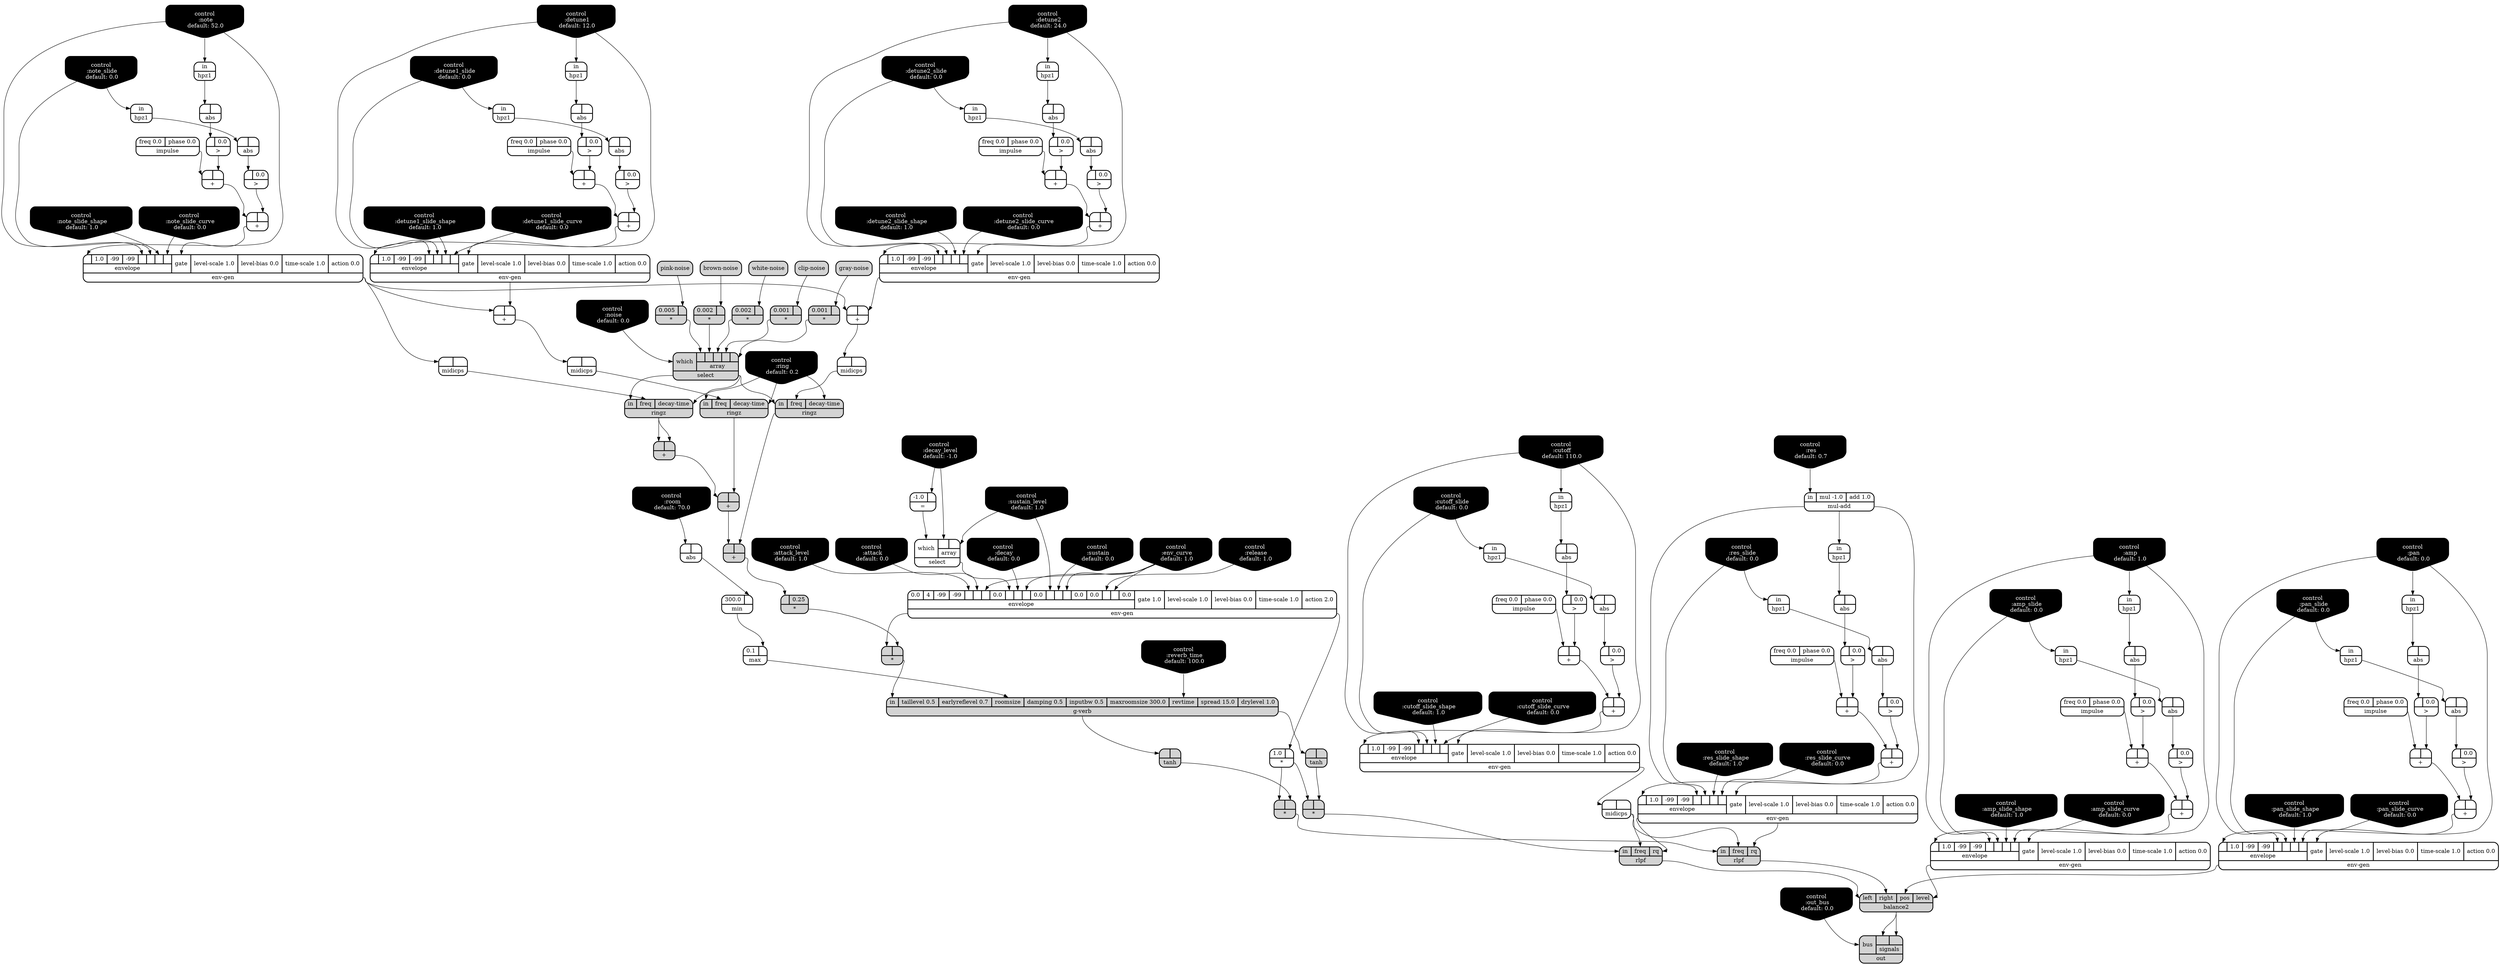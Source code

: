 digraph synthdef {
49 [label = "{{ <a> 0.005|<b> } |<__UG_NAME__>* }" style="filled, bold, rounded"  shape=record rankdir=LR];
50 [label = "{{ <a> 0.002|<b> } |<__UG_NAME__>* }" style="filled, bold, rounded"  shape=record rankdir=LR];
52 [label = "{{ <a> 0.002|<b> } |<__UG_NAME__>* }" style="filled, bold, rounded"  shape=record rankdir=LR];
54 [label = "{{ <a> 0.001|<b> } |<__UG_NAME__>* }" style="filled, bold, rounded"  shape=record rankdir=LR];
56 [label = "{{ <a> 0.001|<b> } |<__UG_NAME__>* }" style="filled, bold, rounded"  shape=record rankdir=LR];
95 [label = "{{ <a> |<b> 0.25} |<__UG_NAME__>* }" style="filled, bold, rounded"  shape=record rankdir=LR];
102 [label = "{{ <a> 1.0|<b> } |<__UG_NAME__>* }" style="bold, rounded" shape=record rankdir=LR];
103 [label = "{{ <a> |<b> } |<__UG_NAME__>* }" style="filled, bold, rounded"  shape=record rankdir=LR];
109 [label = "{{ <a> |<b> } |<__UG_NAME__>* }" style="filled, bold, rounded"  shape=record rankdir=LR];
132 [label = "{{ <a> |<b> } |<__UG_NAME__>* }" style="filled, bold, rounded"  shape=record rankdir=LR];
59 [label = "{{ <a> |<b> } |<__UG_NAME__>+ }" style="bold, rounded" shape=record rankdir=LR];
63 [label = "{{ <a> |<b> } |<__UG_NAME__>+ }" style="bold, rounded" shape=record rankdir=LR];
67 [label = "{{ <a> |<b> } |<__UG_NAME__>+ }" style="filled, bold, rounded"  shape=record rankdir=LR];
71 [label = "{{ <a> |<b> } |<__UG_NAME__>+ }" style="bold, rounded" shape=record rankdir=LR];
75 [label = "{{ <a> |<b> } |<__UG_NAME__>+ }" style="bold, rounded" shape=record rankdir=LR];
77 [label = "{{ <a> |<b> } |<__UG_NAME__>+ }" style="bold, rounded" shape=record rankdir=LR];
80 [label = "{{ <a> |<b> } |<__UG_NAME__>+ }" style="filled, bold, rounded"  shape=record rankdir=LR];
85 [label = "{{ <a> |<b> } |<__UG_NAME__>+ }" style="bold, rounded" shape=record rankdir=LR];
89 [label = "{{ <a> |<b> } |<__UG_NAME__>+ }" style="bold, rounded" shape=record rankdir=LR];
91 [label = "{{ <a> |<b> } |<__UG_NAME__>+ }" style="bold, rounded" shape=record rankdir=LR];
94 [label = "{{ <a> |<b> } |<__UG_NAME__>+ }" style="filled, bold, rounded"  shape=record rankdir=LR];
114 [label = "{{ <a> |<b> } |<__UG_NAME__>+ }" style="bold, rounded" shape=record rankdir=LR];
118 [label = "{{ <a> |<b> } |<__UG_NAME__>+ }" style="bold, rounded" shape=record rankdir=LR];
126 [label = "{{ <a> |<b> } |<__UG_NAME__>+ }" style="bold, rounded" shape=record rankdir=LR];
128 [label = "{{ <a> |<b> } |<__UG_NAME__>+ }" style="bold, rounded" shape=record rankdir=LR];
138 [label = "{{ <a> |<b> } |<__UG_NAME__>+ }" style="bold, rounded" shape=record rankdir=LR];
142 [label = "{{ <a> |<b> } |<__UG_NAME__>+ }" style="bold, rounded" shape=record rankdir=LR];
145 [label = "{{ <a> |<b> } |<__UG_NAME__>+ }" style="bold, rounded" shape=record rankdir=LR];
149 [label = "{{ <a> |<b> } |<__UG_NAME__>+ }" style="bold, rounded" shape=record rankdir=LR];
99 [label = "{{ <a> -1.0|<b> } |<__UG_NAME__>= }" style="bold, rounded" shape=record rankdir=LR];
46 [label = "{{ <a> |<b> 0.0} |<__UG_NAME__>\> }" style="bold, rounded" shape=record rankdir=LR];
62 [label = "{{ <a> |<b> 0.0} |<__UG_NAME__>\> }" style="bold, rounded" shape=record rankdir=LR];
70 [label = "{{ <a> |<b> 0.0} |<__UG_NAME__>\> }" style="bold, rounded" shape=record rankdir=LR];
74 [label = "{{ <a> |<b> 0.0} |<__UG_NAME__>\> }" style="bold, rounded" shape=record rankdir=LR];
84 [label = "{{ <a> |<b> 0.0} |<__UG_NAME__>\> }" style="bold, rounded" shape=record rankdir=LR];
88 [label = "{{ <a> |<b> 0.0} |<__UG_NAME__>\> }" style="bold, rounded" shape=record rankdir=LR];
98 [label = "{{ <a> |<b> 0.0} |<__UG_NAME__>\> }" style="bold, rounded" shape=record rankdir=LR];
113 [label = "{{ <a> |<b> 0.0} |<__UG_NAME__>\> }" style="bold, rounded" shape=record rankdir=LR];
117 [label = "{{ <a> |<b> 0.0} |<__UG_NAME__>\> }" style="bold, rounded" shape=record rankdir=LR];
125 [label = "{{ <a> |<b> 0.0} |<__UG_NAME__>\> }" style="bold, rounded" shape=record rankdir=LR];
127 [label = "{{ <a> |<b> 0.0} |<__UG_NAME__>\> }" style="bold, rounded" shape=record rankdir=LR];
137 [label = "{{ <a> |<b> 0.0} |<__UG_NAME__>\> }" style="bold, rounded" shape=record rankdir=LR];
141 [label = "{{ <a> |<b> 0.0} |<__UG_NAME__>\> }" style="bold, rounded" shape=record rankdir=LR];
148 [label = "{{ <a> |<b> 0.0} |<__UG_NAME__>\> }" style="bold, rounded" shape=record rankdir=LR];
42 [label = "{{ <a> |<b> } |<__UG_NAME__>abs }" style="bold, rounded" shape=record rankdir=LR];
45 [label = "{{ <a> |<b> } |<__UG_NAME__>abs }" style="bold, rounded" shape=record rankdir=LR];
61 [label = "{{ <a> |<b> } |<__UG_NAME__>abs }" style="bold, rounded" shape=record rankdir=LR];
69 [label = "{{ <a> |<b> } |<__UG_NAME__>abs }" style="bold, rounded" shape=record rankdir=LR];
73 [label = "{{ <a> |<b> } |<__UG_NAME__>abs }" style="bold, rounded" shape=record rankdir=LR];
83 [label = "{{ <a> |<b> } |<__UG_NAME__>abs }" style="bold, rounded" shape=record rankdir=LR];
87 [label = "{{ <a> |<b> } |<__UG_NAME__>abs }" style="bold, rounded" shape=record rankdir=LR];
97 [label = "{{ <a> |<b> } |<__UG_NAME__>abs }" style="bold, rounded" shape=record rankdir=LR];
104 [label = "{{ <a> |<b> } |<__UG_NAME__>abs }" style="bold, rounded" shape=record rankdir=LR];
112 [label = "{{ <a> |<b> } |<__UG_NAME__>abs }" style="bold, rounded" shape=record rankdir=LR];
116 [label = "{{ <a> |<b> } |<__UG_NAME__>abs }" style="bold, rounded" shape=record rankdir=LR];
124 [label = "{{ <a> |<b> } |<__UG_NAME__>abs }" style="bold, rounded" shape=record rankdir=LR];
136 [label = "{{ <a> |<b> } |<__UG_NAME__>abs }" style="bold, rounded" shape=record rankdir=LR];
140 [label = "{{ <a> |<b> } |<__UG_NAME__>abs }" style="bold, rounded" shape=record rankdir=LR];
147 [label = "{{ <a> |<b> } |<__UG_NAME__>abs }" style="bold, rounded" shape=record rankdir=LR];
151 [label = "{{ <left> left|<right> right|<pos> pos|<level> level} |<__UG_NAME__>balance2 }" style="filled, bold, rounded"  shape=record rankdir=LR];
47 [label = "{<__UG_NAME__>brown-noise }" style="filled, bold, rounded"  shape=record rankdir=LR];
53 [label = "{<__UG_NAME__>clip-noise }" style="filled, bold, rounded"  shape=record rankdir=LR];
0 [label = "control
 :note
 default: 52.0" shape=invhouse style="rounded, filled, bold" fillcolor=black fontcolor=white ]; 
1 [label = "control
 :note_slide
 default: 0.0" shape=invhouse style="rounded, filled, bold" fillcolor=black fontcolor=white ]; 
2 [label = "control
 :note_slide_shape
 default: 1.0" shape=invhouse style="rounded, filled, bold" fillcolor=black fontcolor=white ]; 
3 [label = "control
 :note_slide_curve
 default: 0.0" shape=invhouse style="rounded, filled, bold" fillcolor=black fontcolor=white ]; 
4 [label = "control
 :amp
 default: 1.0" shape=invhouse style="rounded, filled, bold" fillcolor=black fontcolor=white ]; 
5 [label = "control
 :amp_slide
 default: 0.0" shape=invhouse style="rounded, filled, bold" fillcolor=black fontcolor=white ]; 
6 [label = "control
 :amp_slide_shape
 default: 1.0" shape=invhouse style="rounded, filled, bold" fillcolor=black fontcolor=white ]; 
7 [label = "control
 :amp_slide_curve
 default: 0.0" shape=invhouse style="rounded, filled, bold" fillcolor=black fontcolor=white ]; 
8 [label = "control
 :pan
 default: 0.0" shape=invhouse style="rounded, filled, bold" fillcolor=black fontcolor=white ]; 
9 [label = "control
 :pan_slide
 default: 0.0" shape=invhouse style="rounded, filled, bold" fillcolor=black fontcolor=white ]; 
10 [label = "control
 :pan_slide_shape
 default: 1.0" shape=invhouse style="rounded, filled, bold" fillcolor=black fontcolor=white ]; 
11 [label = "control
 :pan_slide_curve
 default: 0.0" shape=invhouse style="rounded, filled, bold" fillcolor=black fontcolor=white ]; 
12 [label = "control
 :attack
 default: 0.0" shape=invhouse style="rounded, filled, bold" fillcolor=black fontcolor=white ]; 
13 [label = "control
 :decay
 default: 0.0" shape=invhouse style="rounded, filled, bold" fillcolor=black fontcolor=white ]; 
14 [label = "control
 :sustain
 default: 0.0" shape=invhouse style="rounded, filled, bold" fillcolor=black fontcolor=white ]; 
15 [label = "control
 :release
 default: 1.0" shape=invhouse style="rounded, filled, bold" fillcolor=black fontcolor=white ]; 
16 [label = "control
 :attack_level
 default: 1.0" shape=invhouse style="rounded, filled, bold" fillcolor=black fontcolor=white ]; 
17 [label = "control
 :decay_level
 default: -1.0" shape=invhouse style="rounded, filled, bold" fillcolor=black fontcolor=white ]; 
18 [label = "control
 :sustain_level
 default: 1.0" shape=invhouse style="rounded, filled, bold" fillcolor=black fontcolor=white ]; 
19 [label = "control
 :env_curve
 default: 1.0" shape=invhouse style="rounded, filled, bold" fillcolor=black fontcolor=white ]; 
20 [label = "control
 :cutoff
 default: 110.0" shape=invhouse style="rounded, filled, bold" fillcolor=black fontcolor=white ]; 
21 [label = "control
 :cutoff_slide
 default: 0.0" shape=invhouse style="rounded, filled, bold" fillcolor=black fontcolor=white ]; 
22 [label = "control
 :cutoff_slide_shape
 default: 1.0" shape=invhouse style="rounded, filled, bold" fillcolor=black fontcolor=white ]; 
23 [label = "control
 :cutoff_slide_curve
 default: 0.0" shape=invhouse style="rounded, filled, bold" fillcolor=black fontcolor=white ]; 
24 [label = "control
 :res
 default: 0.7" shape=invhouse style="rounded, filled, bold" fillcolor=black fontcolor=white ]; 
25 [label = "control
 :res_slide
 default: 0.0" shape=invhouse style="rounded, filled, bold" fillcolor=black fontcolor=white ]; 
26 [label = "control
 :res_slide_shape
 default: 1.0" shape=invhouse style="rounded, filled, bold" fillcolor=black fontcolor=white ]; 
27 [label = "control
 :res_slide_curve
 default: 0.0" shape=invhouse style="rounded, filled, bold" fillcolor=black fontcolor=white ]; 
28 [label = "control
 :detune1
 default: 12.0" shape=invhouse style="rounded, filled, bold" fillcolor=black fontcolor=white ]; 
29 [label = "control
 :detune1_slide
 default: 0.0" shape=invhouse style="rounded, filled, bold" fillcolor=black fontcolor=white ]; 
30 [label = "control
 :detune1_slide_shape
 default: 1.0" shape=invhouse style="rounded, filled, bold" fillcolor=black fontcolor=white ]; 
31 [label = "control
 :detune1_slide_curve
 default: 0.0" shape=invhouse style="rounded, filled, bold" fillcolor=black fontcolor=white ]; 
32 [label = "control
 :detune2
 default: 24.0" shape=invhouse style="rounded, filled, bold" fillcolor=black fontcolor=white ]; 
33 [label = "control
 :detune2_slide
 default: 0.0" shape=invhouse style="rounded, filled, bold" fillcolor=black fontcolor=white ]; 
34 [label = "control
 :detune2_slide_shape
 default: 1.0" shape=invhouse style="rounded, filled, bold" fillcolor=black fontcolor=white ]; 
35 [label = "control
 :detune2_slide_curve
 default: 0.0" shape=invhouse style="rounded, filled, bold" fillcolor=black fontcolor=white ]; 
36 [label = "control
 :noise
 default: 0.0" shape=invhouse style="rounded, filled, bold" fillcolor=black fontcolor=white ]; 
37 [label = "control
 :ring
 default: 0.2" shape=invhouse style="rounded, filled, bold" fillcolor=black fontcolor=white ]; 
38 [label = "control
 :room
 default: 70.0" shape=invhouse style="rounded, filled, bold" fillcolor=black fontcolor=white ]; 
39 [label = "control
 :reverb_time
 default: 100.0" shape=invhouse style="rounded, filled, bold" fillcolor=black fontcolor=white ]; 
40 [label = "control
 :out_bus
 default: 0.0" shape=invhouse style="rounded, filled, bold" fillcolor=black fontcolor=white ]; 
64 [label = "{{ {{<envelope___control___0>|1.0|-99|-99|<envelope___control___4>|<envelope___control___5>|<envelope___control___6>|<envelope___control___7>}|envelope}|<gate> gate|<level____scale> level-scale 1.0|<level____bias> level-bias 0.0|<time____scale> time-scale 1.0|<action> action 0.0} |<__UG_NAME__>env-gen }" style="bold, rounded" shape=record rankdir=LR];
76 [label = "{{ {{<envelope___control___0>|1.0|-99|-99|<envelope___control___4>|<envelope___control___5>|<envelope___control___6>|<envelope___control___7>}|envelope}|<gate> gate|<level____scale> level-scale 1.0|<level____bias> level-bias 0.0|<time____scale> time-scale 1.0|<action> action 0.0} |<__UG_NAME__>env-gen }" style="bold, rounded" shape=record rankdir=LR];
90 [label = "{{ {{<envelope___control___0>|1.0|-99|-99|<envelope___control___4>|<envelope___control___5>|<envelope___control___6>|<envelope___control___7>}|envelope}|<gate> gate|<level____scale> level-scale 1.0|<level____bias> level-bias 0.0|<time____scale> time-scale 1.0|<action> action 0.0} |<__UG_NAME__>env-gen }" style="bold, rounded" shape=record rankdir=LR];
101 [label = "{{ {{0.0|4|-99|-99|<envelope___control___4>|<envelope___control___5>|<envelope___control___6>|0.0|<envelope___select___8>|<envelope___control___9>|<envelope___control___10>|0.0|<envelope___control___12>|<envelope___control___13>|<envelope___control___14>|0.0|0.0|<envelope___control___17>|<envelope___control___18>|0.0}|envelope}|<gate> gate 1.0|<level____scale> level-scale 1.0|<level____bias> level-bias 0.0|<time____scale> time-scale 1.0|<action> action 2.0} |<__UG_NAME__>env-gen }" style="bold, rounded" shape=record rankdir=LR];
119 [label = "{{ {{<envelope___control___0>|1.0|-99|-99|<envelope___control___4>|<envelope___control___5>|<envelope___control___6>|<envelope___control___7>}|envelope}|<gate> gate|<level____scale> level-scale 1.0|<level____bias> level-bias 0.0|<time____scale> time-scale 1.0|<action> action 0.0} |<__UG_NAME__>env-gen }" style="bold, rounded" shape=record rankdir=LR];
129 [label = "{{ {{<envelope___mul____add___0>|1.0|-99|-99|<envelope___mul____add___4>|<envelope___control___5>|<envelope___control___6>|<envelope___control___7>}|envelope}|<gate> gate|<level____scale> level-scale 1.0|<level____bias> level-bias 0.0|<time____scale> time-scale 1.0|<action> action 0.0} |<__UG_NAME__>env-gen }" style="bold, rounded" shape=record rankdir=LR];
143 [label = "{{ {{<envelope___control___0>|1.0|-99|-99|<envelope___control___4>|<envelope___control___5>|<envelope___control___6>|<envelope___control___7>}|envelope}|<gate> gate|<level____scale> level-scale 1.0|<level____bias> level-bias 0.0|<time____scale> time-scale 1.0|<action> action 0.0} |<__UG_NAME__>env-gen }" style="bold, rounded" shape=record rankdir=LR];
150 [label = "{{ {{<envelope___control___0>|1.0|-99|-99|<envelope___control___4>|<envelope___control___5>|<envelope___control___6>|<envelope___control___7>}|envelope}|<gate> gate|<level____scale> level-scale 1.0|<level____bias> level-bias 0.0|<time____scale> time-scale 1.0|<action> action 0.0} |<__UG_NAME__>env-gen }" style="bold, rounded" shape=record rankdir=LR];
107 [label = "{{ <in> in|<taillevel> taillevel 0.5|<earlyreflevel> earlyreflevel 0.7|<roomsize> roomsize|<damping> damping 0.5|<inputbw> inputbw 0.5|<maxroomsize> maxroomsize 300.0|<revtime> revtime|<spread> spread 15.0|<drylevel> drylevel 1.0} |<__UG_NAME__>g-verb }" style="filled, bold, rounded"  shape=record rankdir=LR];
55 [label = "{<__UG_NAME__>gray-noise }" style="filled, bold, rounded"  shape=record rankdir=LR];
41 [label = "{{ <in> in} |<__UG_NAME__>hpz1 }" style="bold, rounded" shape=record rankdir=LR];
44 [label = "{{ <in> in} |<__UG_NAME__>hpz1 }" style="bold, rounded" shape=record rankdir=LR];
60 [label = "{{ <in> in} |<__UG_NAME__>hpz1 }" style="bold, rounded" shape=record rankdir=LR];
68 [label = "{{ <in> in} |<__UG_NAME__>hpz1 }" style="bold, rounded" shape=record rankdir=LR];
72 [label = "{{ <in> in} |<__UG_NAME__>hpz1 }" style="bold, rounded" shape=record rankdir=LR];
82 [label = "{{ <in> in} |<__UG_NAME__>hpz1 }" style="bold, rounded" shape=record rankdir=LR];
86 [label = "{{ <in> in} |<__UG_NAME__>hpz1 }" style="bold, rounded" shape=record rankdir=LR];
96 [label = "{{ <in> in} |<__UG_NAME__>hpz1 }" style="bold, rounded" shape=record rankdir=LR];
111 [label = "{{ <in> in} |<__UG_NAME__>hpz1 }" style="bold, rounded" shape=record rankdir=LR];
115 [label = "{{ <in> in} |<__UG_NAME__>hpz1 }" style="bold, rounded" shape=record rankdir=LR];
123 [label = "{{ <in> in} |<__UG_NAME__>hpz1 }" style="bold, rounded" shape=record rankdir=LR];
135 [label = "{{ <in> in} |<__UG_NAME__>hpz1 }" style="bold, rounded" shape=record rankdir=LR];
139 [label = "{{ <in> in} |<__UG_NAME__>hpz1 }" style="bold, rounded" shape=record rankdir=LR];
146 [label = "{{ <in> in} |<__UG_NAME__>hpz1 }" style="bold, rounded" shape=record rankdir=LR];
43 [label = "{{ <freq> freq 0.0|<phase> phase 0.0} |<__UG_NAME__>impulse }" style="bold, rounded" shape=record rankdir=LR];
58 [label = "{{ <freq> freq 0.0|<phase> phase 0.0} |<__UG_NAME__>impulse }" style="bold, rounded" shape=record rankdir=LR];
81 [label = "{{ <freq> freq 0.0|<phase> phase 0.0} |<__UG_NAME__>impulse }" style="bold, rounded" shape=record rankdir=LR];
110 [label = "{{ <freq> freq 0.0|<phase> phase 0.0} |<__UG_NAME__>impulse }" style="bold, rounded" shape=record rankdir=LR];
121 [label = "{{ <freq> freq 0.0|<phase> phase 0.0} |<__UG_NAME__>impulse }" style="bold, rounded" shape=record rankdir=LR];
134 [label = "{{ <freq> freq 0.0|<phase> phase 0.0} |<__UG_NAME__>impulse }" style="bold, rounded" shape=record rankdir=LR];
144 [label = "{{ <freq> freq 0.0|<phase> phase 0.0} |<__UG_NAME__>impulse }" style="bold, rounded" shape=record rankdir=LR];
106 [label = "{{ <a> 0.1|<b> } |<__UG_NAME__>max }" style="bold, rounded" shape=record rankdir=LR];
65 [label = "{{ <a> |<b> } |<__UG_NAME__>midicps }" style="bold, rounded" shape=record rankdir=LR];
78 [label = "{{ <a> |<b> } |<__UG_NAME__>midicps }" style="bold, rounded" shape=record rankdir=LR];
92 [label = "{{ <a> |<b> } |<__UG_NAME__>midicps }" style="bold, rounded" shape=record rankdir=LR];
120 [label = "{{ <a> |<b> } |<__UG_NAME__>midicps }" style="bold, rounded" shape=record rankdir=LR];
105 [label = "{{ <a> 300.0|<b> } |<__UG_NAME__>min }" style="bold, rounded" shape=record rankdir=LR];
122 [label = "{{ <in> in|<mul> mul -1.0|<add> add 1.0} |<__UG_NAME__>mul-add }" style="bold, rounded" shape=record rankdir=LR];
152 [label = "{{ <bus> bus|{{<signals___balance2___0>|<signals___balance2___1>}|signals}} |<__UG_NAME__>out }" style="filled, bold, rounded"  shape=record rankdir=LR];
48 [label = "{<__UG_NAME__>pink-noise }" style="filled, bold, rounded"  shape=record rankdir=LR];
66 [label = "{{ <in> in|<freq> freq|<decay____time> decay-time} |<__UG_NAME__>ringz }" style="filled, bold, rounded"  shape=record rankdir=LR];
79 [label = "{{ <in> in|<freq> freq|<decay____time> decay-time} |<__UG_NAME__>ringz }" style="filled, bold, rounded"  shape=record rankdir=LR];
93 [label = "{{ <in> in|<freq> freq|<decay____time> decay-time} |<__UG_NAME__>ringz }" style="filled, bold, rounded"  shape=record rankdir=LR];
130 [label = "{{ <in> in|<freq> freq|<rq> rq} |<__UG_NAME__>rlpf }" style="filled, bold, rounded"  shape=record rankdir=LR];
133 [label = "{{ <in> in|<freq> freq|<rq> rq} |<__UG_NAME__>rlpf }" style="filled, bold, rounded"  shape=record rankdir=LR];
57 [label = "{{ <which> which|{{<array___binary____op____u____gen___0>|<array___binary____op____u____gen___1>|<array___binary____op____u____gen___2>|<array___binary____op____u____gen___3>|<array___binary____op____u____gen___4>}|array}} |<__UG_NAME__>select }" style="filled, bold, rounded"  shape=record rankdir=LR];
100 [label = "{{ <which> which|{{<array___control___0>|<array___control___1>}|array}} |<__UG_NAME__>select }" style="bold, rounded" shape=record rankdir=LR];
108 [label = "{{ <a> |<b> } |<__UG_NAME__>tanh }" style="filled, bold, rounded"  shape=record rankdir=LR];
131 [label = "{{ <a> |<b> } |<__UG_NAME__>tanh }" style="filled, bold, rounded"  shape=record rankdir=LR];
51 [label = "{<__UG_NAME__>white-noise }" style="filled, bold, rounded"  shape=record rankdir=LR];

48:__UG_NAME__ -> 49:b ;
47:__UG_NAME__ -> 50:b ;
51:__UG_NAME__ -> 52:b ;
53:__UG_NAME__ -> 54:b ;
55:__UG_NAME__ -> 56:b ;
94:__UG_NAME__ -> 95:a ;
101:__UG_NAME__ -> 102:b ;
95:__UG_NAME__ -> 103:b ;
101:__UG_NAME__ -> 103:a ;
108:__UG_NAME__ -> 109:b ;
102:__UG_NAME__ -> 109:a ;
131:__UG_NAME__ -> 132:b ;
102:__UG_NAME__ -> 132:a ;
46:__UG_NAME__ -> 59:b ;
58:__UG_NAME__ -> 59:a ;
62:__UG_NAME__ -> 63:b ;
59:__UG_NAME__ -> 63:a ;
66:__UG_NAME__ -> 67:b ;
66:__UG_NAME__ -> 67:a ;
70:__UG_NAME__ -> 71:b ;
43:__UG_NAME__ -> 71:a ;
74:__UG_NAME__ -> 75:b ;
71:__UG_NAME__ -> 75:a ;
76:__UG_NAME__ -> 77:b ;
64:__UG_NAME__ -> 77:a ;
79:__UG_NAME__ -> 80:b ;
67:__UG_NAME__ -> 80:a ;
84:__UG_NAME__ -> 85:b ;
81:__UG_NAME__ -> 85:a ;
88:__UG_NAME__ -> 89:b ;
85:__UG_NAME__ -> 89:a ;
90:__UG_NAME__ -> 91:b ;
64:__UG_NAME__ -> 91:a ;
93:__UG_NAME__ -> 94:b ;
80:__UG_NAME__ -> 94:a ;
113:__UG_NAME__ -> 114:b ;
110:__UG_NAME__ -> 114:a ;
117:__UG_NAME__ -> 118:b ;
114:__UG_NAME__ -> 118:a ;
125:__UG_NAME__ -> 126:b ;
121:__UG_NAME__ -> 126:a ;
127:__UG_NAME__ -> 128:b ;
126:__UG_NAME__ -> 128:a ;
137:__UG_NAME__ -> 138:b ;
134:__UG_NAME__ -> 138:a ;
141:__UG_NAME__ -> 142:b ;
138:__UG_NAME__ -> 142:a ;
98:__UG_NAME__ -> 145:b ;
144:__UG_NAME__ -> 145:a ;
148:__UG_NAME__ -> 149:b ;
145:__UG_NAME__ -> 149:a ;
17:__UG_NAME__ -> 99:b ;
45:__UG_NAME__ -> 46:a ;
61:__UG_NAME__ -> 62:a ;
69:__UG_NAME__ -> 70:a ;
73:__UG_NAME__ -> 74:a ;
83:__UG_NAME__ -> 84:a ;
87:__UG_NAME__ -> 88:a ;
97:__UG_NAME__ -> 98:a ;
112:__UG_NAME__ -> 113:a ;
116:__UG_NAME__ -> 117:a ;
124:__UG_NAME__ -> 125:a ;
42:__UG_NAME__ -> 127:a ;
136:__UG_NAME__ -> 137:a ;
140:__UG_NAME__ -> 141:a ;
147:__UG_NAME__ -> 148:a ;
41:__UG_NAME__ -> 42:a ;
44:__UG_NAME__ -> 45:a ;
60:__UG_NAME__ -> 61:a ;
68:__UG_NAME__ -> 69:a ;
72:__UG_NAME__ -> 73:a ;
82:__UG_NAME__ -> 83:a ;
86:__UG_NAME__ -> 87:a ;
96:__UG_NAME__ -> 97:a ;
38:__UG_NAME__ -> 104:a ;
111:__UG_NAME__ -> 112:a ;
115:__UG_NAME__ -> 116:a ;
123:__UG_NAME__ -> 124:a ;
135:__UG_NAME__ -> 136:a ;
139:__UG_NAME__ -> 140:a ;
146:__UG_NAME__ -> 147:a ;
150:__UG_NAME__ -> 151:level ;
143:__UG_NAME__ -> 151:pos ;
133:__UG_NAME__ -> 151:right ;
130:__UG_NAME__ -> 151:left ;
63:__UG_NAME__ -> 64:gate ;
0:__UG_NAME__ -> 64:envelope___control___0 ;
0:__UG_NAME__ -> 64:envelope___control___4 ;
1:__UG_NAME__ -> 64:envelope___control___5 ;
2:__UG_NAME__ -> 64:envelope___control___6 ;
3:__UG_NAME__ -> 64:envelope___control___7 ;
75:__UG_NAME__ -> 76:gate ;
28:__UG_NAME__ -> 76:envelope___control___0 ;
28:__UG_NAME__ -> 76:envelope___control___4 ;
29:__UG_NAME__ -> 76:envelope___control___5 ;
30:__UG_NAME__ -> 76:envelope___control___6 ;
31:__UG_NAME__ -> 76:envelope___control___7 ;
89:__UG_NAME__ -> 90:gate ;
32:__UG_NAME__ -> 90:envelope___control___0 ;
32:__UG_NAME__ -> 90:envelope___control___4 ;
33:__UG_NAME__ -> 90:envelope___control___5 ;
34:__UG_NAME__ -> 90:envelope___control___6 ;
35:__UG_NAME__ -> 90:envelope___control___7 ;
16:__UG_NAME__ -> 101:envelope___control___4 ;
12:__UG_NAME__ -> 101:envelope___control___5 ;
19:__UG_NAME__ -> 101:envelope___control___6 ;
100:__UG_NAME__ -> 101:envelope___select___8 ;
13:__UG_NAME__ -> 101:envelope___control___9 ;
19:__UG_NAME__ -> 101:envelope___control___10 ;
18:__UG_NAME__ -> 101:envelope___control___12 ;
14:__UG_NAME__ -> 101:envelope___control___13 ;
19:__UG_NAME__ -> 101:envelope___control___14 ;
15:__UG_NAME__ -> 101:envelope___control___17 ;
19:__UG_NAME__ -> 101:envelope___control___18 ;
118:__UG_NAME__ -> 119:gate ;
20:__UG_NAME__ -> 119:envelope___control___0 ;
20:__UG_NAME__ -> 119:envelope___control___4 ;
21:__UG_NAME__ -> 119:envelope___control___5 ;
22:__UG_NAME__ -> 119:envelope___control___6 ;
23:__UG_NAME__ -> 119:envelope___control___7 ;
128:__UG_NAME__ -> 129:gate ;
122:__UG_NAME__ -> 129:envelope___mul____add___0 ;
122:__UG_NAME__ -> 129:envelope___mul____add___4 ;
25:__UG_NAME__ -> 129:envelope___control___5 ;
26:__UG_NAME__ -> 129:envelope___control___6 ;
27:__UG_NAME__ -> 129:envelope___control___7 ;
142:__UG_NAME__ -> 143:gate ;
8:__UG_NAME__ -> 143:envelope___control___0 ;
8:__UG_NAME__ -> 143:envelope___control___4 ;
9:__UG_NAME__ -> 143:envelope___control___5 ;
10:__UG_NAME__ -> 143:envelope___control___6 ;
11:__UG_NAME__ -> 143:envelope___control___7 ;
149:__UG_NAME__ -> 150:gate ;
4:__UG_NAME__ -> 150:envelope___control___0 ;
4:__UG_NAME__ -> 150:envelope___control___4 ;
5:__UG_NAME__ -> 150:envelope___control___5 ;
6:__UG_NAME__ -> 150:envelope___control___6 ;
7:__UG_NAME__ -> 150:envelope___control___7 ;
39:__UG_NAME__ -> 107:revtime ;
106:__UG_NAME__ -> 107:roomsize ;
103:__UG_NAME__ -> 107:in ;
25:__UG_NAME__ -> 41:in ;
0:__UG_NAME__ -> 44:in ;
1:__UG_NAME__ -> 60:in ;
28:__UG_NAME__ -> 68:in ;
29:__UG_NAME__ -> 72:in ;
32:__UG_NAME__ -> 82:in ;
33:__UG_NAME__ -> 86:in ;
4:__UG_NAME__ -> 96:in ;
20:__UG_NAME__ -> 111:in ;
21:__UG_NAME__ -> 115:in ;
122:__UG_NAME__ -> 123:in ;
8:__UG_NAME__ -> 135:in ;
9:__UG_NAME__ -> 139:in ;
5:__UG_NAME__ -> 146:in ;
105:__UG_NAME__ -> 106:b ;
64:__UG_NAME__ -> 65:a ;
77:__UG_NAME__ -> 78:a ;
91:__UG_NAME__ -> 92:a ;
119:__UG_NAME__ -> 120:a ;
104:__UG_NAME__ -> 105:b ;
24:__UG_NAME__ -> 122:in ;
151:__UG_NAME__ -> 152:signals___balance2___0 ;
151:__UG_NAME__ -> 152:signals___balance2___1 ;
40:__UG_NAME__ -> 152:bus ;
37:__UG_NAME__ -> 66:decay____time ;
65:__UG_NAME__ -> 66:freq ;
57:__UG_NAME__ -> 66:in ;
37:__UG_NAME__ -> 79:decay____time ;
78:__UG_NAME__ -> 79:freq ;
57:__UG_NAME__ -> 79:in ;
37:__UG_NAME__ -> 93:decay____time ;
92:__UG_NAME__ -> 93:freq ;
57:__UG_NAME__ -> 93:in ;
129:__UG_NAME__ -> 130:rq ;
120:__UG_NAME__ -> 130:freq ;
109:__UG_NAME__ -> 130:in ;
129:__UG_NAME__ -> 133:rq ;
120:__UG_NAME__ -> 133:freq ;
132:__UG_NAME__ -> 133:in ;
49:__UG_NAME__ -> 57:array___binary____op____u____gen___0 ;
50:__UG_NAME__ -> 57:array___binary____op____u____gen___1 ;
52:__UG_NAME__ -> 57:array___binary____op____u____gen___2 ;
54:__UG_NAME__ -> 57:array___binary____op____u____gen___3 ;
56:__UG_NAME__ -> 57:array___binary____op____u____gen___4 ;
36:__UG_NAME__ -> 57:which ;
17:__UG_NAME__ -> 100:array___control___0 ;
18:__UG_NAME__ -> 100:array___control___1 ;
99:__UG_NAME__ -> 100:which ;
107:__UG_NAME__ -> 108:a ;
107:__UG_NAME__ -> 131:a ;

}